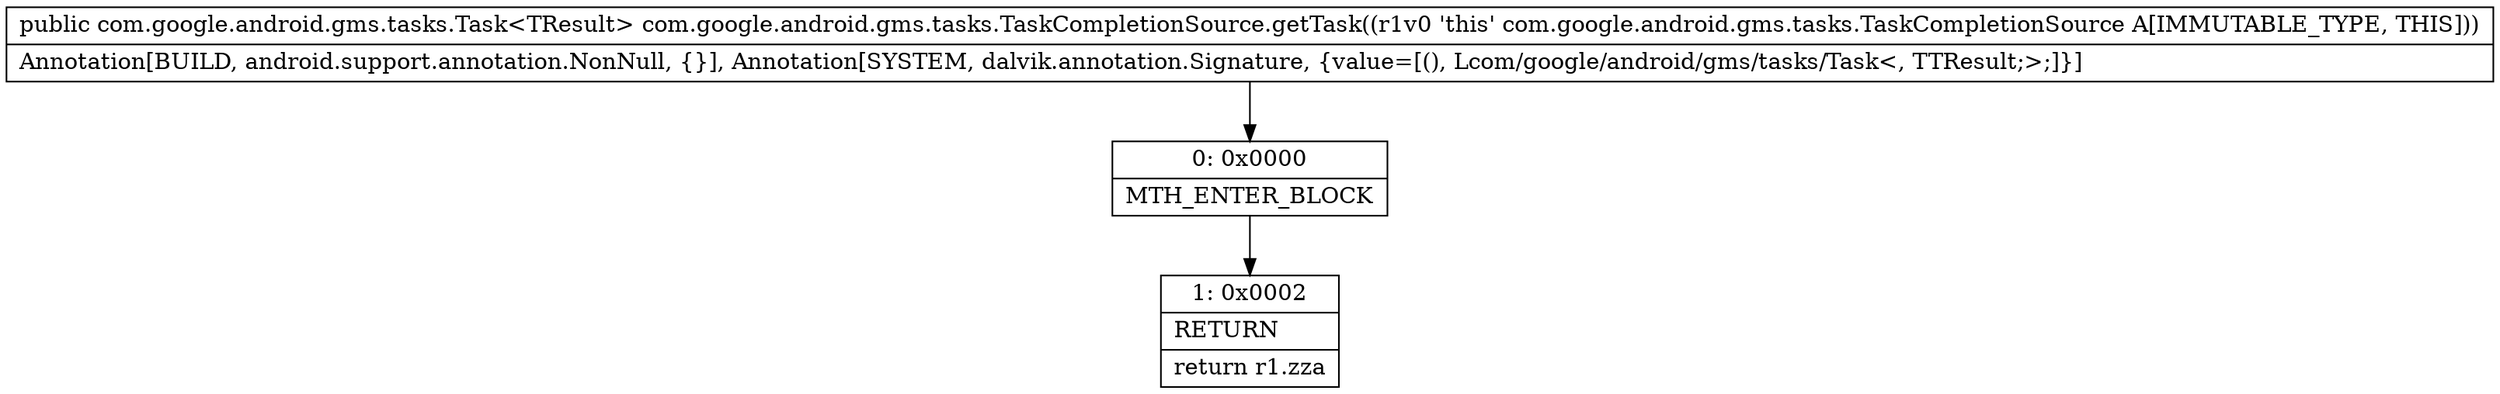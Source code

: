 digraph "CFG forcom.google.android.gms.tasks.TaskCompletionSource.getTask()Lcom\/google\/android\/gms\/tasks\/Task;" {
Node_0 [shape=record,label="{0\:\ 0x0000|MTH_ENTER_BLOCK\l}"];
Node_1 [shape=record,label="{1\:\ 0x0002|RETURN\l|return r1.zza\l}"];
MethodNode[shape=record,label="{public com.google.android.gms.tasks.Task\<TResult\> com.google.android.gms.tasks.TaskCompletionSource.getTask((r1v0 'this' com.google.android.gms.tasks.TaskCompletionSource A[IMMUTABLE_TYPE, THIS]))  | Annotation[BUILD, android.support.annotation.NonNull, \{\}], Annotation[SYSTEM, dalvik.annotation.Signature, \{value=[(), Lcom\/google\/android\/gms\/tasks\/Task\<, TTResult;\>;]\}]\l}"];
MethodNode -> Node_0;
Node_0 -> Node_1;
}

